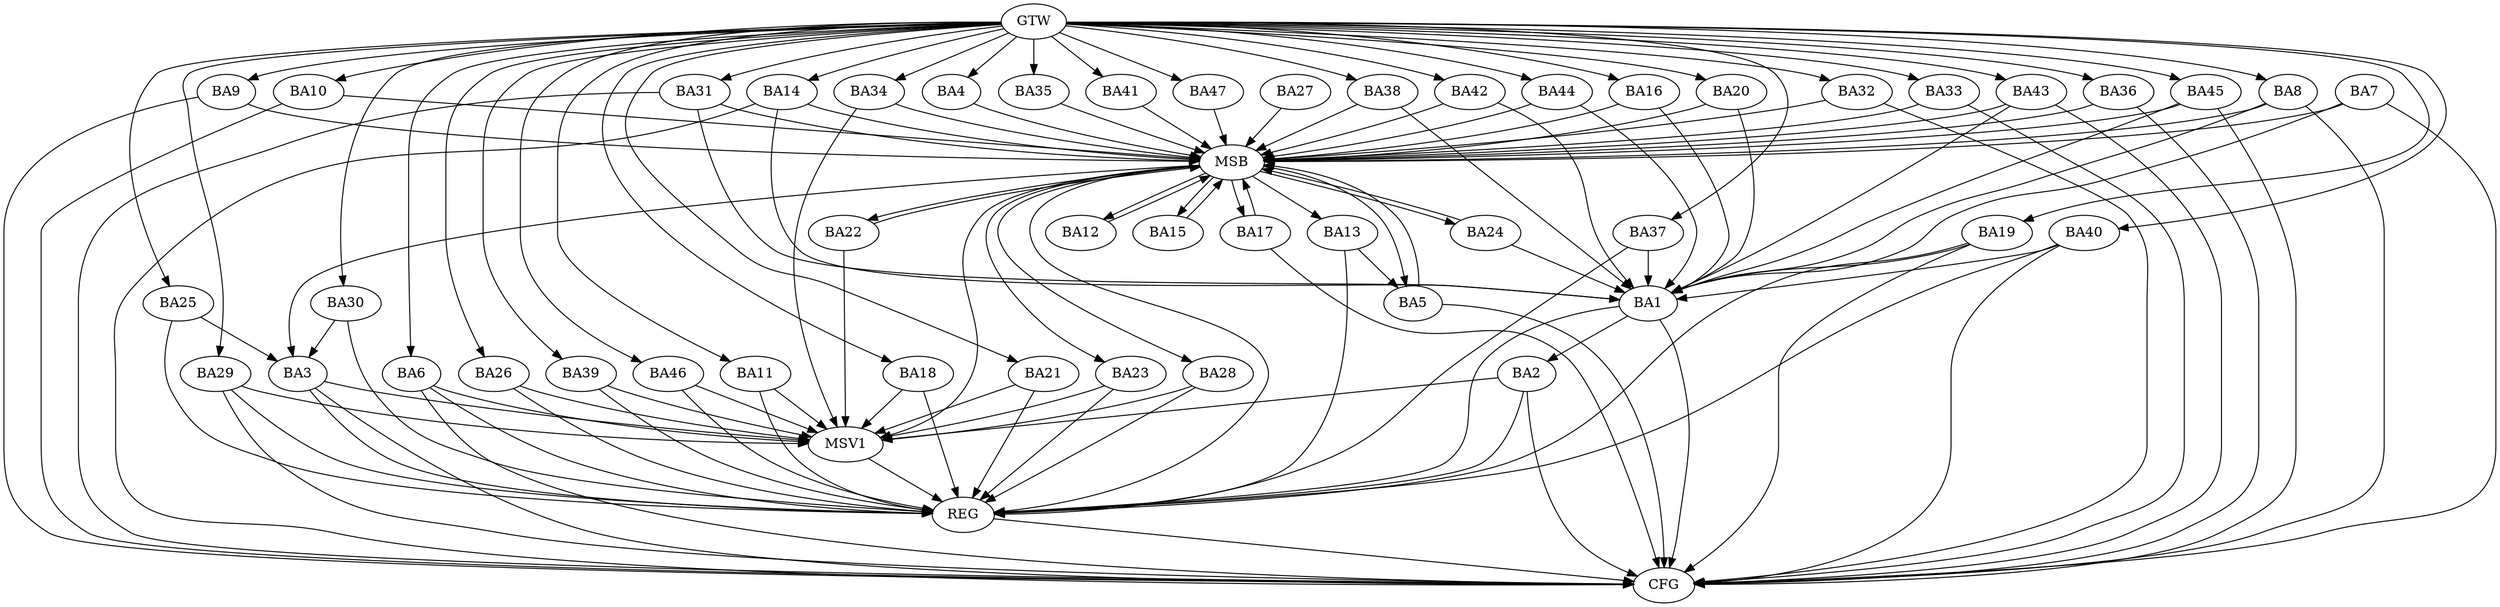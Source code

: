 strict digraph G {
  BA1 [ label="BA1" ];
  BA2 [ label="BA2" ];
  BA3 [ label="BA3" ];
  BA4 [ label="BA4" ];
  BA5 [ label="BA5" ];
  BA6 [ label="BA6" ];
  BA7 [ label="BA7" ];
  BA8 [ label="BA8" ];
  BA9 [ label="BA9" ];
  BA10 [ label="BA10" ];
  BA11 [ label="BA11" ];
  BA12 [ label="BA12" ];
  BA13 [ label="BA13" ];
  BA14 [ label="BA14" ];
  BA15 [ label="BA15" ];
  BA16 [ label="BA16" ];
  BA17 [ label="BA17" ];
  BA18 [ label="BA18" ];
  BA19 [ label="BA19" ];
  BA20 [ label="BA20" ];
  BA21 [ label="BA21" ];
  BA22 [ label="BA22" ];
  BA23 [ label="BA23" ];
  BA24 [ label="BA24" ];
  BA25 [ label="BA25" ];
  BA26 [ label="BA26" ];
  BA27 [ label="BA27" ];
  BA28 [ label="BA28" ];
  BA29 [ label="BA29" ];
  BA30 [ label="BA30" ];
  BA31 [ label="BA31" ];
  BA32 [ label="BA32" ];
  BA33 [ label="BA33" ];
  BA34 [ label="BA34" ];
  BA35 [ label="BA35" ];
  BA36 [ label="BA36" ];
  BA37 [ label="BA37" ];
  BA38 [ label="BA38" ];
  BA39 [ label="BA39" ];
  BA40 [ label="BA40" ];
  BA41 [ label="BA41" ];
  BA42 [ label="BA42" ];
  BA43 [ label="BA43" ];
  BA44 [ label="BA44" ];
  BA45 [ label="BA45" ];
  BA46 [ label="BA46" ];
  BA47 [ label="BA47" ];
  GTW [ label="GTW" ];
  REG [ label="REG" ];
  MSB [ label="MSB" ];
  CFG [ label="CFG" ];
  MSV1 [ label="MSV1" ];
  BA1 -> BA2;
  BA13 -> BA5;
  BA25 -> BA3;
  BA30 -> BA3;
  GTW -> BA4;
  GTW -> BA6;
  GTW -> BA8;
  GTW -> BA9;
  GTW -> BA10;
  GTW -> BA11;
  GTW -> BA14;
  GTW -> BA16;
  GTW -> BA18;
  GTW -> BA19;
  GTW -> BA20;
  GTW -> BA21;
  GTW -> BA25;
  GTW -> BA26;
  GTW -> BA29;
  GTW -> BA30;
  GTW -> BA31;
  GTW -> BA32;
  GTW -> BA33;
  GTW -> BA34;
  GTW -> BA35;
  GTW -> BA36;
  GTW -> BA37;
  GTW -> BA38;
  GTW -> BA39;
  GTW -> BA40;
  GTW -> BA41;
  GTW -> BA42;
  GTW -> BA43;
  GTW -> BA44;
  GTW -> BA45;
  GTW -> BA46;
  GTW -> BA47;
  BA1 -> REG;
  BA2 -> REG;
  BA3 -> REG;
  BA6 -> REG;
  BA11 -> REG;
  BA13 -> REG;
  BA18 -> REG;
  BA19 -> REG;
  BA21 -> REG;
  BA23 -> REG;
  BA25 -> REG;
  BA26 -> REG;
  BA28 -> REG;
  BA29 -> REG;
  BA30 -> REG;
  BA37 -> REG;
  BA39 -> REG;
  BA40 -> REG;
  BA46 -> REG;
  BA4 -> MSB;
  MSB -> REG;
  BA5 -> MSB;
  BA7 -> MSB;
  MSB -> BA3;
  BA8 -> MSB;
  BA9 -> MSB;
  MSB -> BA5;
  BA10 -> MSB;
  BA12 -> MSB;
  BA14 -> MSB;
  BA15 -> MSB;
  BA16 -> MSB;
  BA17 -> MSB;
  BA20 -> MSB;
  BA22 -> MSB;
  BA24 -> MSB;
  MSB -> BA13;
  BA27 -> MSB;
  MSB -> BA12;
  BA31 -> MSB;
  MSB -> BA28;
  BA32 -> MSB;
  BA33 -> MSB;
  MSB -> BA22;
  BA34 -> MSB;
  MSB -> BA24;
  BA35 -> MSB;
  BA36 -> MSB;
  MSB -> BA15;
  BA38 -> MSB;
  MSB -> BA17;
  BA41 -> MSB;
  MSB -> BA23;
  BA42 -> MSB;
  BA43 -> MSB;
  BA44 -> MSB;
  BA45 -> MSB;
  BA47 -> MSB;
  BA19 -> CFG;
  BA10 -> CFG;
  BA45 -> CFG;
  BA5 -> CFG;
  BA8 -> CFG;
  BA17 -> CFG;
  BA3 -> CFG;
  BA2 -> CFG;
  BA7 -> CFG;
  BA32 -> CFG;
  BA29 -> CFG;
  BA40 -> CFG;
  BA33 -> CFG;
  BA36 -> CFG;
  BA1 -> CFG;
  BA14 -> CFG;
  BA6 -> CFG;
  BA9 -> CFG;
  BA43 -> CFG;
  BA31 -> CFG;
  REG -> CFG;
  BA7 -> BA1;
  BA42 -> BA1;
  BA14 -> BA1;
  BA37 -> BA1;
  BA19 -> BA1;
  BA38 -> BA1;
  BA31 -> BA1;
  BA20 -> BA1;
  BA24 -> BA1;
  BA40 -> BA1;
  BA43 -> BA1;
  BA16 -> BA1;
  BA44 -> BA1;
  BA8 -> BA1;
  BA45 -> BA1;
  BA2 -> MSV1;
  BA3 -> MSV1;
  BA6 -> MSV1;
  BA18 -> MSV1;
  BA23 -> MSV1;
  BA26 -> MSV1;
  BA29 -> MSV1;
  BA46 -> MSV1;
  MSB -> MSV1;
  BA21 -> MSV1;
  BA11 -> MSV1;
  BA28 -> MSV1;
  BA34 -> MSV1;
  BA22 -> MSV1;
  BA39 -> MSV1;
  MSV1 -> REG;
}
